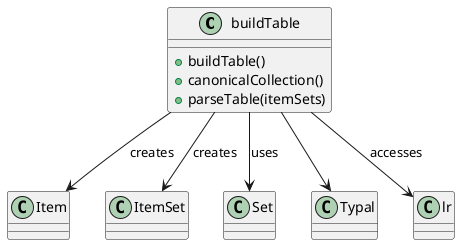 @startuml

class buildTable {
    +buildTable()
    +canonicalCollection()
    +parseTable(itemSets)

}

buildTable --> Item : creates
buildTable --> ItemSet : creates
buildTable --> Set : uses

buildTable --> Typal 
buildTable --> lr : accesses
 
@enduml
